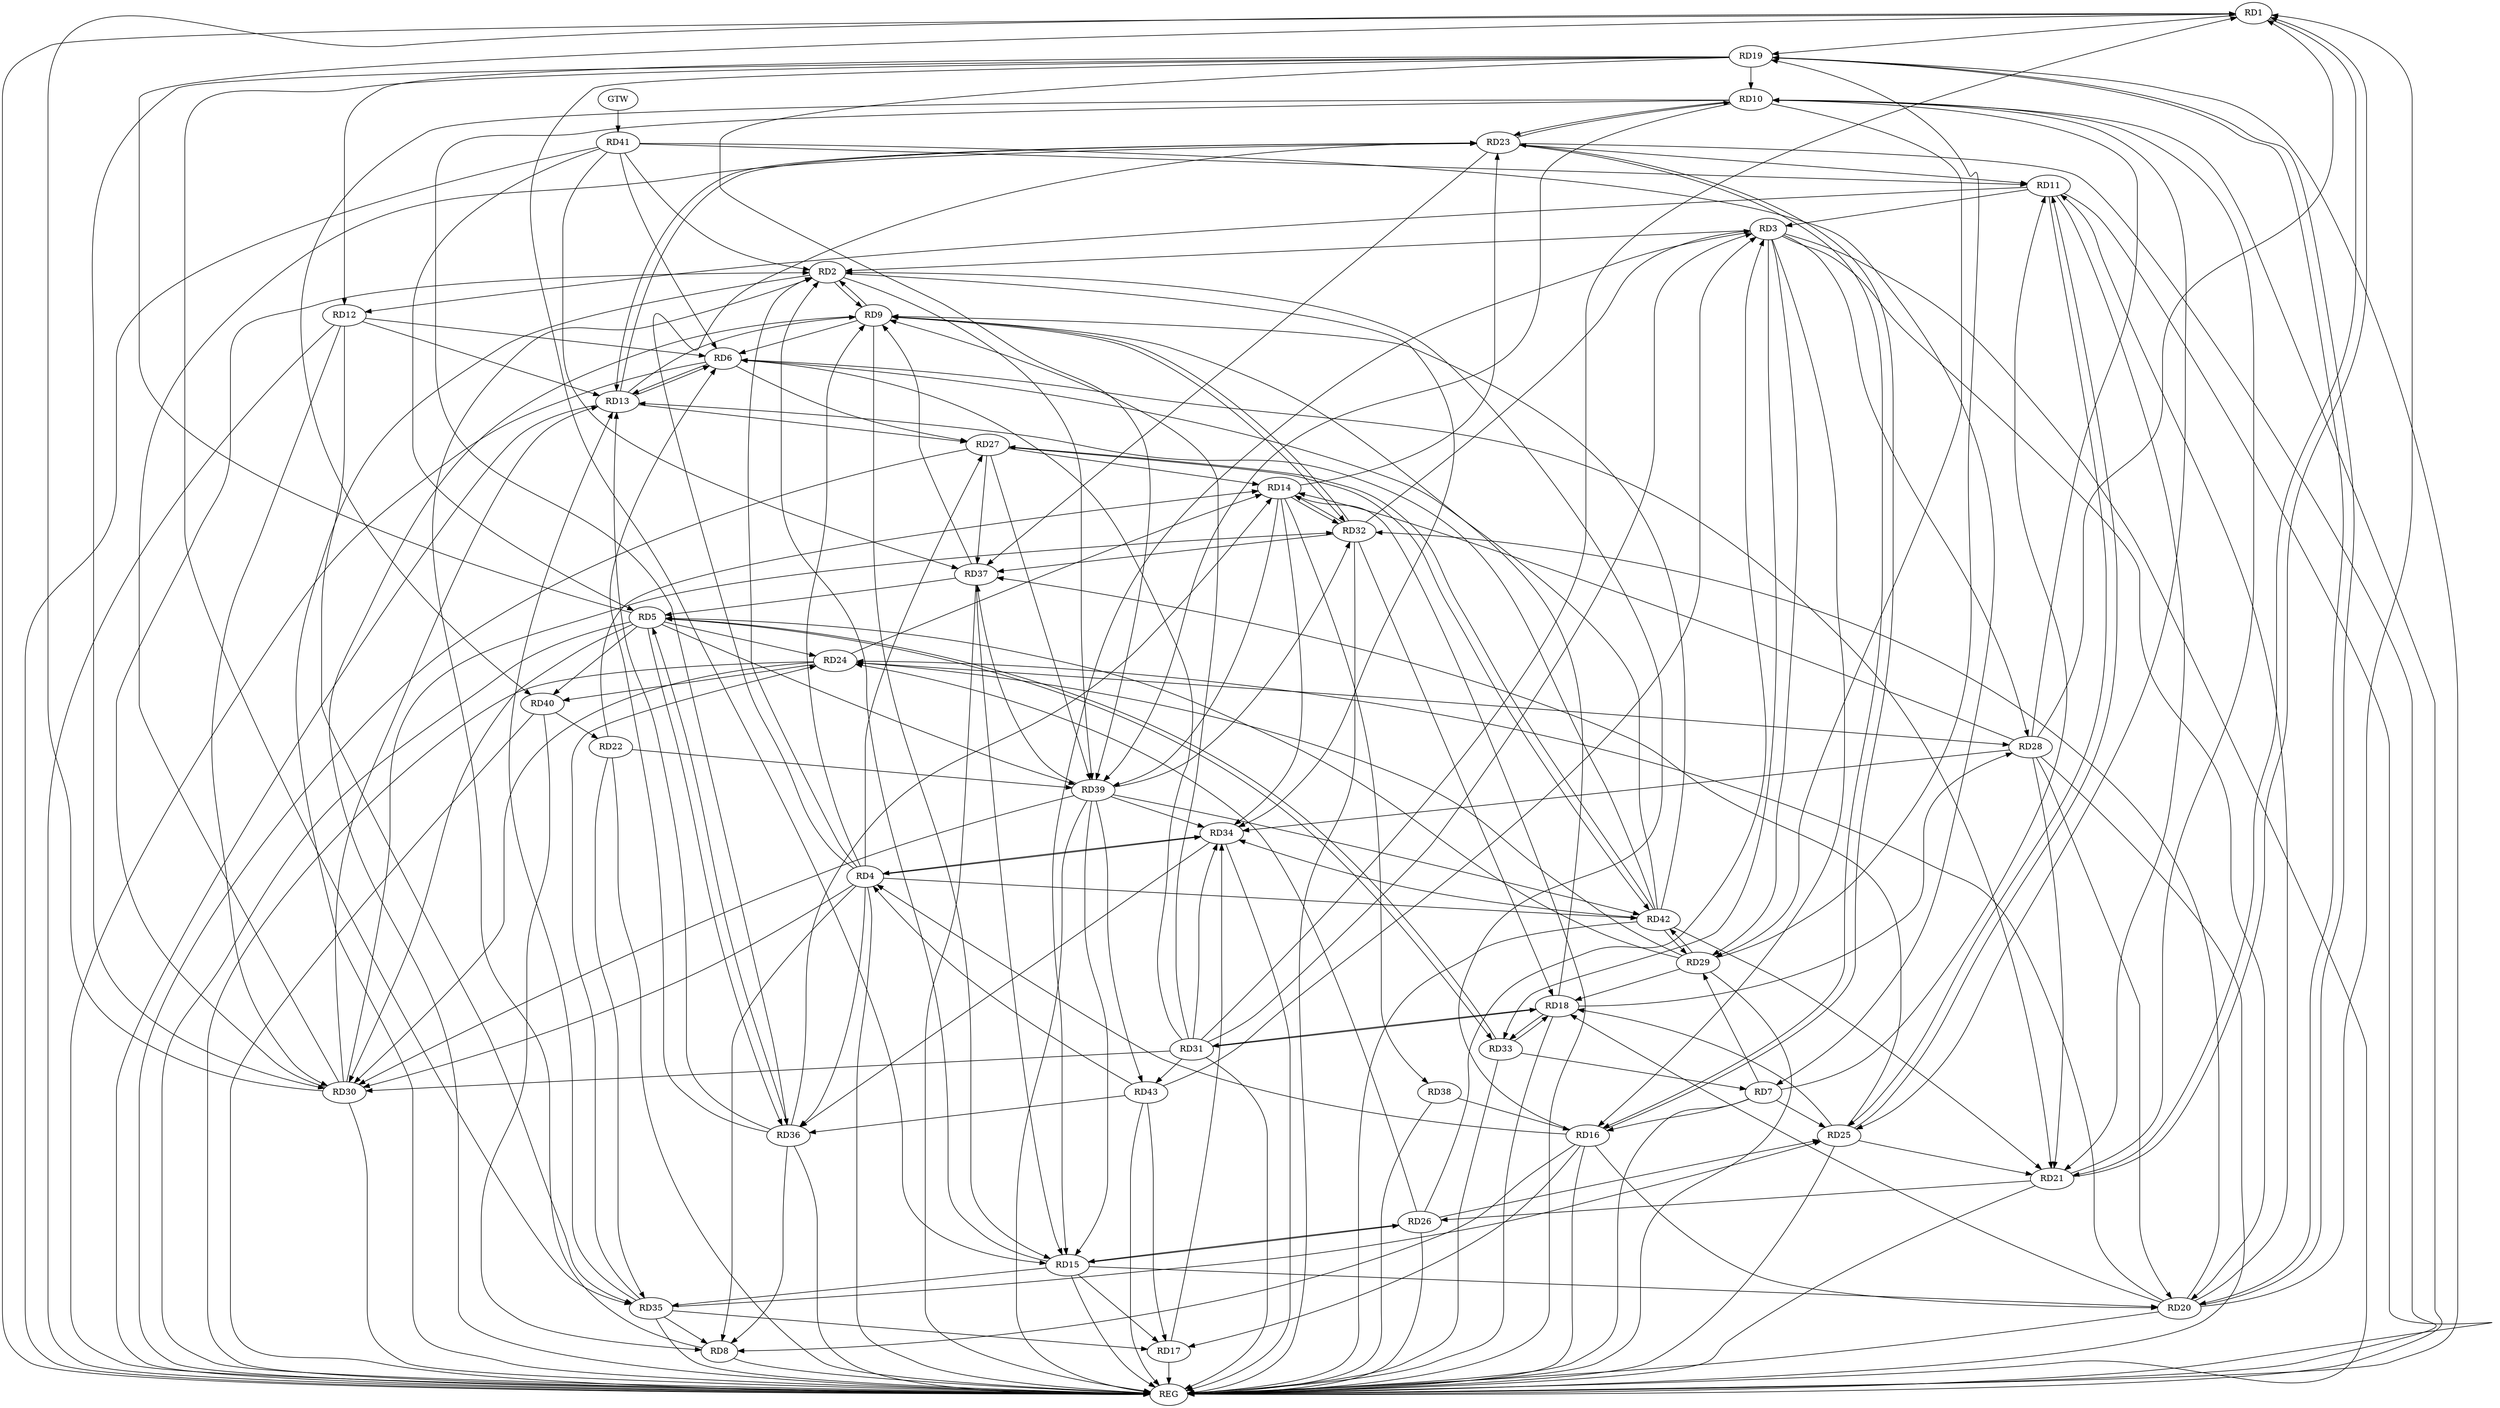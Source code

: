 strict digraph G {
  RD1 [ label="RD1" ];
  RD2 [ label="RD2" ];
  RD3 [ label="RD3" ];
  RD4 [ label="RD4" ];
  RD5 [ label="RD5" ];
  RD6 [ label="RD6" ];
  RD7 [ label="RD7" ];
  RD8 [ label="RD8" ];
  RD9 [ label="RD9" ];
  RD10 [ label="RD10" ];
  RD11 [ label="RD11" ];
  RD12 [ label="RD12" ];
  RD13 [ label="RD13" ];
  RD14 [ label="RD14" ];
  RD15 [ label="RD15" ];
  RD16 [ label="RD16" ];
  RD17 [ label="RD17" ];
  RD18 [ label="RD18" ];
  RD19 [ label="RD19" ];
  RD20 [ label="RD20" ];
  RD21 [ label="RD21" ];
  RD22 [ label="RD22" ];
  RD23 [ label="RD23" ];
  RD24 [ label="RD24" ];
  RD25 [ label="RD25" ];
  RD26 [ label="RD26" ];
  RD27 [ label="RD27" ];
  RD28 [ label="RD28" ];
  RD29 [ label="RD29" ];
  RD30 [ label="RD30" ];
  RD31 [ label="RD31" ];
  RD32 [ label="RD32" ];
  RD33 [ label="RD33" ];
  RD34 [ label="RD34" ];
  RD35 [ label="RD35" ];
  RD36 [ label="RD36" ];
  RD37 [ label="RD37" ];
  RD38 [ label="RD38" ];
  RD39 [ label="RD39" ];
  RD40 [ label="RD40" ];
  RD41 [ label="RD41" ];
  RD42 [ label="RD42" ];
  RD43 [ label="RD43" ];
  GTW [ label="GTW" ];
  REG [ label="REG" ];
  RD5 -> RD1;
  RD1 -> RD19;
  RD20 -> RD1;
  RD1 -> RD21;
  RD21 -> RD1;
  RD28 -> RD1;
  RD30 -> RD1;
  RD31 -> RD1;
  RD3 -> RD2;
  RD4 -> RD2;
  RD8 -> RD2;
  RD2 -> RD9;
  RD9 -> RD2;
  RD15 -> RD2;
  RD16 -> RD2;
  RD30 -> RD2;
  RD2 -> RD34;
  RD2 -> RD39;
  RD41 -> RD2;
  RD11 -> RD3;
  RD3 -> RD15;
  RD3 -> RD16;
  RD3 -> RD20;
  RD26 -> RD3;
  RD3 -> RD28;
  RD3 -> RD29;
  RD31 -> RD3;
  RD32 -> RD3;
  RD3 -> RD33;
  RD43 -> RD3;
  RD4 -> RD8;
  RD4 -> RD9;
  RD16 -> RD4;
  RD4 -> RD23;
  RD4 -> RD27;
  RD4 -> RD30;
  RD4 -> RD34;
  RD34 -> RD4;
  RD4 -> RD36;
  RD4 -> RD42;
  RD43 -> RD4;
  RD5 -> RD24;
  RD29 -> RD5;
  RD5 -> RD30;
  RD5 -> RD33;
  RD33 -> RD5;
  RD5 -> RD36;
  RD36 -> RD5;
  RD37 -> RD5;
  RD5 -> RD39;
  RD5 -> RD40;
  RD41 -> RD5;
  RD9 -> RD6;
  RD12 -> RD6;
  RD6 -> RD13;
  RD13 -> RD6;
  RD6 -> RD21;
  RD6 -> RD27;
  RD31 -> RD6;
  RD36 -> RD6;
  RD41 -> RD6;
  RD42 -> RD6;
  RD7 -> RD11;
  RD7 -> RD16;
  RD7 -> RD25;
  RD7 -> RD29;
  RD33 -> RD7;
  RD41 -> RD7;
  RD16 -> RD8;
  RD35 -> RD8;
  RD36 -> RD8;
  RD40 -> RD8;
  RD13 -> RD9;
  RD9 -> RD15;
  RD18 -> RD9;
  RD31 -> RD9;
  RD9 -> RD32;
  RD32 -> RD9;
  RD37 -> RD9;
  RD42 -> RD9;
  RD19 -> RD10;
  RD21 -> RD10;
  RD10 -> RD23;
  RD23 -> RD10;
  RD10 -> RD25;
  RD28 -> RD10;
  RD10 -> RD29;
  RD10 -> RD36;
  RD10 -> RD39;
  RD10 -> RD40;
  RD11 -> RD12;
  RD20 -> RD11;
  RD11 -> RD21;
  RD23 -> RD11;
  RD11 -> RD25;
  RD25 -> RD11;
  RD41 -> RD11;
  RD12 -> RD13;
  RD19 -> RD12;
  RD12 -> RD30;
  RD12 -> RD35;
  RD13 -> RD23;
  RD23 -> RD13;
  RD13 -> RD27;
  RD30 -> RD13;
  RD35 -> RD13;
  RD36 -> RD13;
  RD42 -> RD13;
  RD22 -> RD14;
  RD14 -> RD23;
  RD24 -> RD14;
  RD27 -> RD14;
  RD28 -> RD14;
  RD14 -> RD32;
  RD32 -> RD14;
  RD14 -> RD34;
  RD36 -> RD14;
  RD14 -> RD38;
  RD14 -> RD39;
  RD15 -> RD17;
  RD19 -> RD15;
  RD15 -> RD20;
  RD15 -> RD26;
  RD26 -> RD15;
  RD15 -> RD35;
  RD37 -> RD15;
  RD39 -> RD15;
  RD16 -> RD17;
  RD16 -> RD20;
  RD16 -> RD23;
  RD23 -> RD16;
  RD38 -> RD16;
  RD17 -> RD34;
  RD35 -> RD17;
  RD43 -> RD17;
  RD20 -> RD18;
  RD25 -> RD18;
  RD18 -> RD28;
  RD29 -> RD18;
  RD18 -> RD31;
  RD31 -> RD18;
  RD32 -> RD18;
  RD18 -> RD33;
  RD33 -> RD18;
  RD19 -> RD20;
  RD20 -> RD19;
  RD29 -> RD19;
  RD19 -> RD30;
  RD19 -> RD35;
  RD19 -> RD39;
  RD20 -> RD24;
  RD28 -> RD20;
  RD20 -> RD32;
  RD25 -> RD21;
  RD21 -> RD26;
  RD28 -> RD21;
  RD42 -> RD21;
  RD22 -> RD35;
  RD22 -> RD39;
  RD40 -> RD22;
  RD30 -> RD23;
  RD23 -> RD37;
  RD26 -> RD24;
  RD24 -> RD28;
  RD29 -> RD24;
  RD24 -> RD30;
  RD35 -> RD24;
  RD24 -> RD40;
  RD26 -> RD25;
  RD35 -> RD25;
  RD25 -> RD37;
  RD27 -> RD37;
  RD27 -> RD39;
  RD27 -> RD42;
  RD42 -> RD27;
  RD28 -> RD34;
  RD29 -> RD42;
  RD42 -> RD29;
  RD31 -> RD30;
  RD30 -> RD32;
  RD39 -> RD30;
  RD31 -> RD34;
  RD31 -> RD43;
  RD32 -> RD37;
  RD39 -> RD32;
  RD34 -> RD36;
  RD39 -> RD34;
  RD42 -> RD34;
  RD43 -> RD36;
  RD39 -> RD37;
  RD41 -> RD37;
  RD39 -> RD42;
  RD39 -> RD43;
  GTW -> RD41;
  RD1 -> REG;
  RD2 -> REG;
  RD3 -> REG;
  RD4 -> REG;
  RD5 -> REG;
  RD6 -> REG;
  RD7 -> REG;
  RD8 -> REG;
  RD9 -> REG;
  RD10 -> REG;
  RD11 -> REG;
  RD12 -> REG;
  RD13 -> REG;
  RD14 -> REG;
  RD15 -> REG;
  RD16 -> REG;
  RD17 -> REG;
  RD18 -> REG;
  RD19 -> REG;
  RD20 -> REG;
  RD21 -> REG;
  RD22 -> REG;
  RD23 -> REG;
  RD24 -> REG;
  RD25 -> REG;
  RD26 -> REG;
  RD27 -> REG;
  RD28 -> REG;
  RD29 -> REG;
  RD30 -> REG;
  RD31 -> REG;
  RD32 -> REG;
  RD33 -> REG;
  RD34 -> REG;
  RD35 -> REG;
  RD36 -> REG;
  RD37 -> REG;
  RD38 -> REG;
  RD39 -> REG;
  RD40 -> REG;
  RD41 -> REG;
  RD42 -> REG;
  RD43 -> REG;
}

